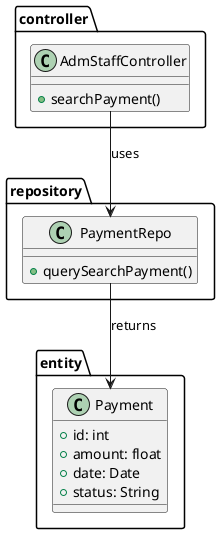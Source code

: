 @startuml
package controller {
    class AdmStaffController {
        +searchPayment()
    }
}

package repository {
    class PaymentRepo {
        +querySearchPayment()
    }
}

package entity {
    class Payment {
        +id: int
        +amount: float
        +date: Date
        +status: String
    }
}

AdmStaffController --> PaymentRepo : uses
PaymentRepo --> Payment : returns
@enduml
